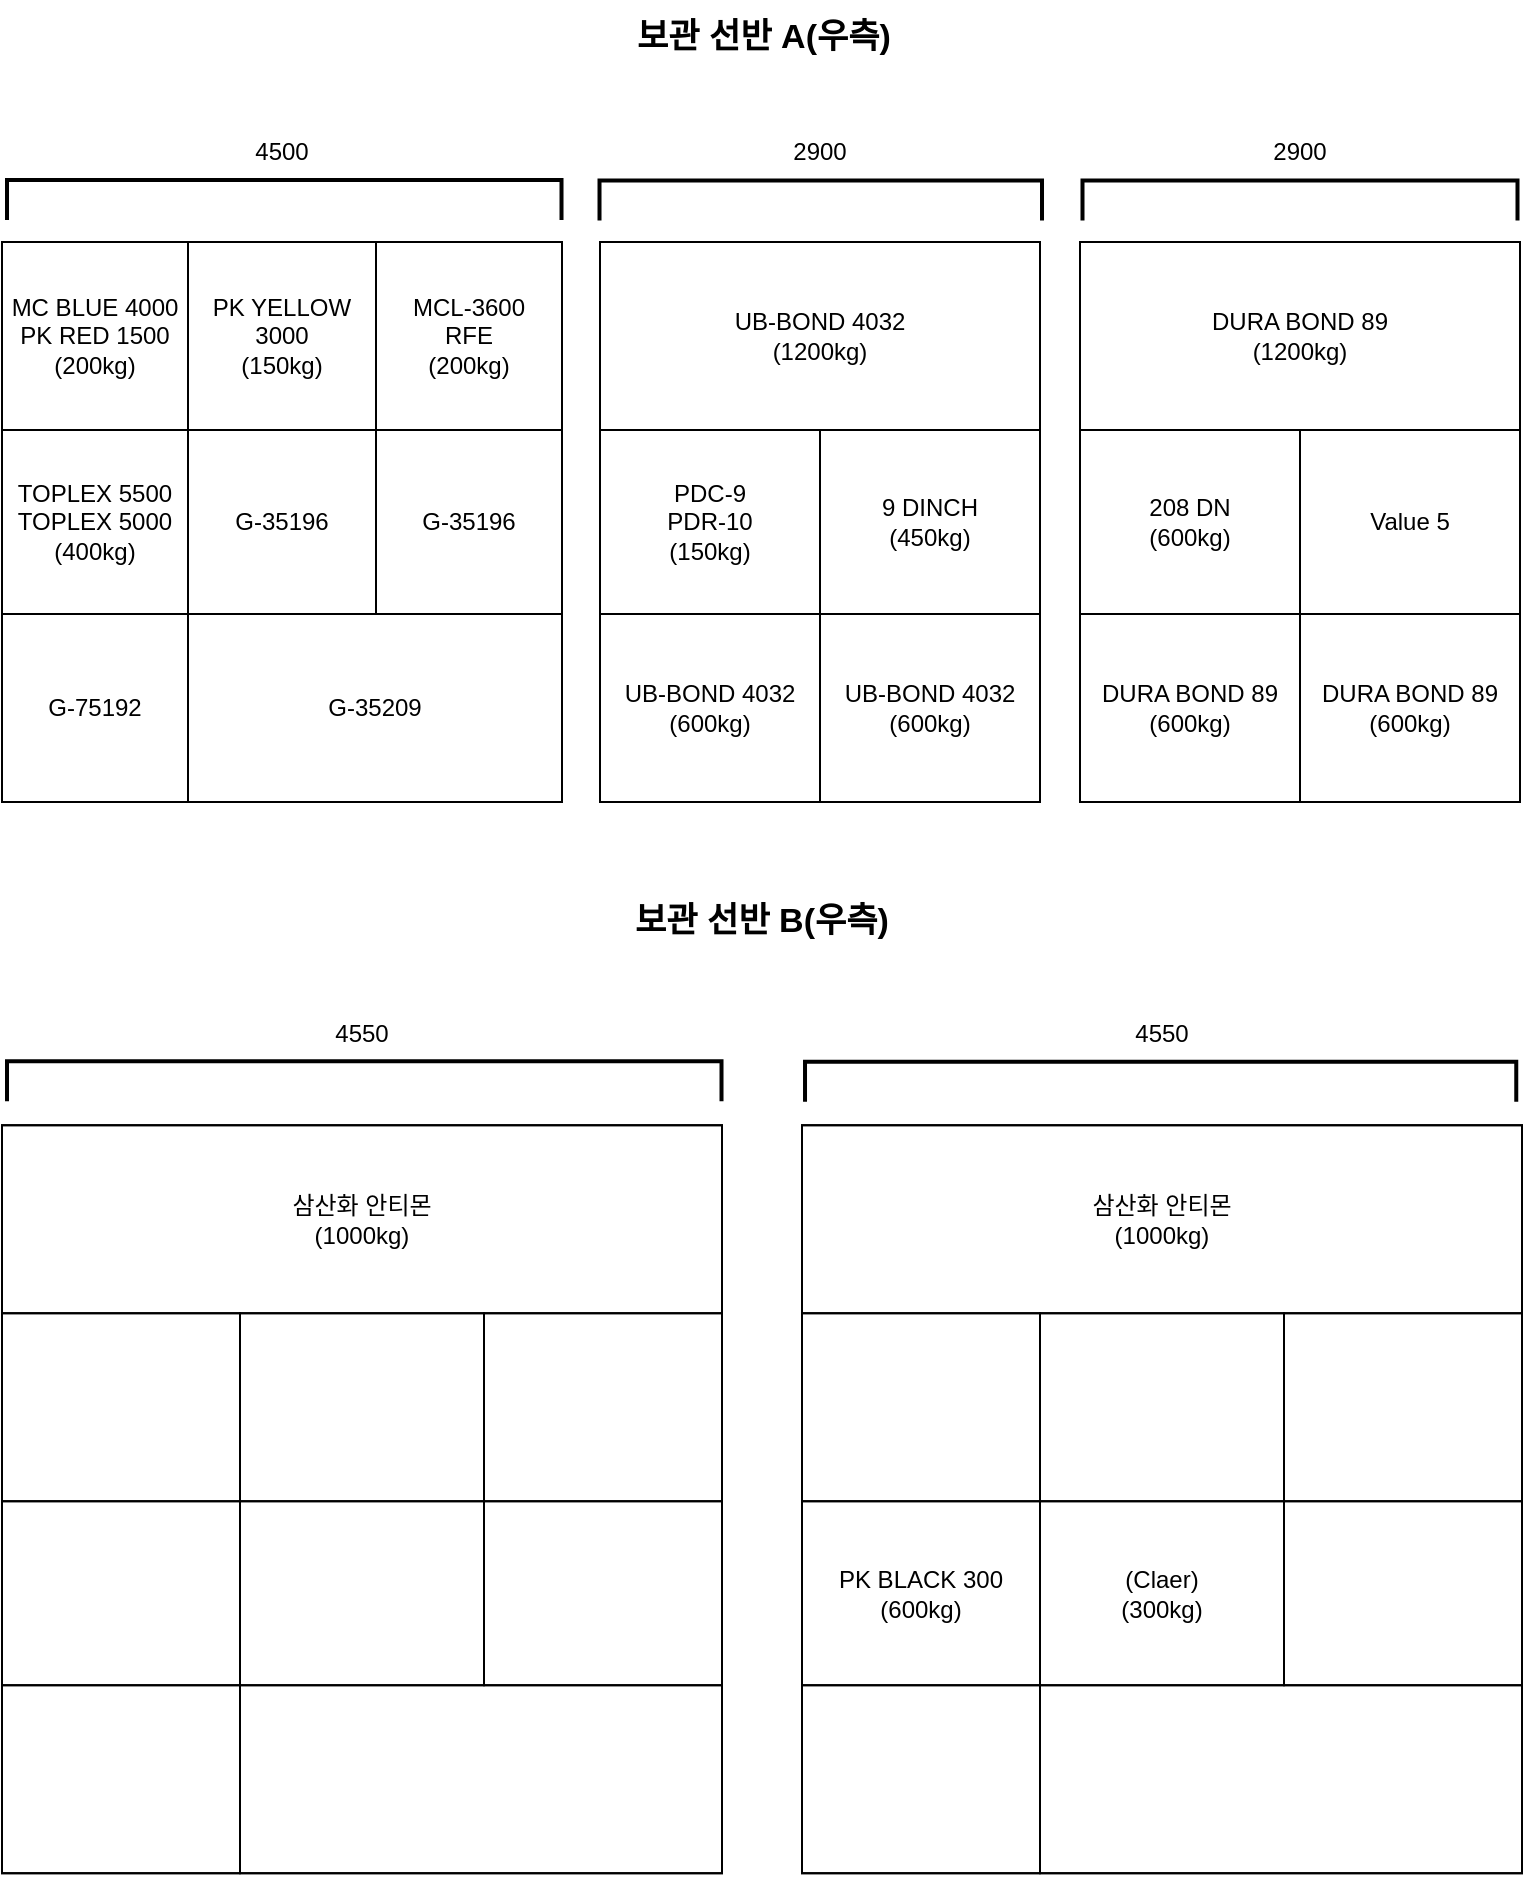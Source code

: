 <mxfile version="24.7.12">
  <diagram name="페이지-1" id="2k-115YmihfKEeZTkPXY">
    <mxGraphModel dx="2776" dy="1514" grid="1" gridSize="10" guides="1" tooltips="1" connect="1" arrows="1" fold="1" page="1" pageScale="1" pageWidth="827" pageHeight="1169" math="0" shadow="0">
      <root>
        <mxCell id="0" />
        <mxCell id="1" parent="0" />
        <mxCell id="xqzno1CENZPh4_Q-iw6u-2" value="" style="childLayout=tableLayout;recursiveResize=0;shadow=0;fillColor=none;" vertex="1" parent="1">
          <mxGeometry x="40" y="161" width="280" height="280" as="geometry" />
        </mxCell>
        <mxCell id="xqzno1CENZPh4_Q-iw6u-3" value="" style="shape=tableRow;horizontal=0;startSize=0;swimlaneHead=0;swimlaneBody=0;top=0;left=0;bottom=0;right=0;dropTarget=0;collapsible=0;recursiveResize=0;expand=0;fontStyle=0;fillColor=none;strokeColor=inherit;" vertex="1" parent="xqzno1CENZPh4_Q-iw6u-2">
          <mxGeometry width="280" height="94" as="geometry" />
        </mxCell>
        <mxCell id="xqzno1CENZPh4_Q-iw6u-4" value="MC BLUE 4000&lt;div&gt;PK RED 1500&lt;/div&gt;&lt;div&gt;(200kg)&lt;/div&gt;" style="connectable=0;recursiveResize=0;strokeColor=inherit;fillColor=none;align=center;whiteSpace=wrap;html=1;" vertex="1" parent="xqzno1CENZPh4_Q-iw6u-3">
          <mxGeometry width="93" height="94" as="geometry">
            <mxRectangle width="93" height="94" as="alternateBounds" />
          </mxGeometry>
        </mxCell>
        <mxCell id="xqzno1CENZPh4_Q-iw6u-5" value="PK YELLOW 3000&lt;div&gt;(150kg)&lt;/div&gt;" style="connectable=0;recursiveResize=0;strokeColor=inherit;fillColor=none;align=center;whiteSpace=wrap;html=1;" vertex="1" parent="xqzno1CENZPh4_Q-iw6u-3">
          <mxGeometry x="93" width="94" height="94" as="geometry">
            <mxRectangle width="94" height="94" as="alternateBounds" />
          </mxGeometry>
        </mxCell>
        <mxCell id="xqzno1CENZPh4_Q-iw6u-6" value="MCL-3600&lt;div&gt;RFE&lt;/div&gt;&lt;div&gt;(200kg)&lt;/div&gt;" style="connectable=0;recursiveResize=0;strokeColor=inherit;fillColor=none;align=center;whiteSpace=wrap;html=1;" vertex="1" parent="xqzno1CENZPh4_Q-iw6u-3">
          <mxGeometry x="187" width="93" height="94" as="geometry">
            <mxRectangle width="93" height="94" as="alternateBounds" />
          </mxGeometry>
        </mxCell>
        <mxCell id="xqzno1CENZPh4_Q-iw6u-7" style="shape=tableRow;horizontal=0;startSize=0;swimlaneHead=0;swimlaneBody=0;top=0;left=0;bottom=0;right=0;dropTarget=0;collapsible=0;recursiveResize=0;expand=0;fontStyle=0;fillColor=none;strokeColor=inherit;" vertex="1" parent="xqzno1CENZPh4_Q-iw6u-2">
          <mxGeometry y="94" width="280" height="92" as="geometry" />
        </mxCell>
        <mxCell id="xqzno1CENZPh4_Q-iw6u-8" value="TOPLEX 5500&lt;div&gt;TOPLEX 5000&lt;/div&gt;&lt;div&gt;(400kg)&lt;/div&gt;" style="connectable=0;recursiveResize=0;strokeColor=inherit;fillColor=none;align=center;whiteSpace=wrap;html=1;" vertex="1" parent="xqzno1CENZPh4_Q-iw6u-7">
          <mxGeometry width="93" height="92" as="geometry">
            <mxRectangle width="93" height="92" as="alternateBounds" />
          </mxGeometry>
        </mxCell>
        <mxCell id="xqzno1CENZPh4_Q-iw6u-9" value="G-35196" style="connectable=0;recursiveResize=0;strokeColor=inherit;fillColor=none;align=center;whiteSpace=wrap;html=1;" vertex="1" parent="xqzno1CENZPh4_Q-iw6u-7">
          <mxGeometry x="93" width="94" height="92" as="geometry">
            <mxRectangle width="94" height="92" as="alternateBounds" />
          </mxGeometry>
        </mxCell>
        <mxCell id="xqzno1CENZPh4_Q-iw6u-10" value="G-35196" style="connectable=0;recursiveResize=0;strokeColor=inherit;fillColor=none;align=center;whiteSpace=wrap;html=1;" vertex="1" parent="xqzno1CENZPh4_Q-iw6u-7">
          <mxGeometry x="187" width="93" height="92" as="geometry">
            <mxRectangle width="93" height="92" as="alternateBounds" />
          </mxGeometry>
        </mxCell>
        <mxCell id="xqzno1CENZPh4_Q-iw6u-11" style="shape=tableRow;horizontal=0;startSize=0;swimlaneHead=0;swimlaneBody=0;top=0;left=0;bottom=0;right=0;dropTarget=0;collapsible=0;recursiveResize=0;expand=0;fontStyle=0;fillColor=none;strokeColor=inherit;" vertex="1" parent="xqzno1CENZPh4_Q-iw6u-2">
          <mxGeometry y="186" width="280" height="94" as="geometry" />
        </mxCell>
        <mxCell id="xqzno1CENZPh4_Q-iw6u-12" value="G-75192" style="connectable=0;recursiveResize=0;strokeColor=inherit;fillColor=none;align=center;whiteSpace=wrap;html=1;" vertex="1" parent="xqzno1CENZPh4_Q-iw6u-11">
          <mxGeometry width="93" height="94" as="geometry">
            <mxRectangle width="93" height="94" as="alternateBounds" />
          </mxGeometry>
        </mxCell>
        <mxCell id="xqzno1CENZPh4_Q-iw6u-13" value="G-35209" style="connectable=0;recursiveResize=0;strokeColor=inherit;fillColor=none;align=center;whiteSpace=wrap;html=1;rowspan=1;colspan=2;" vertex="1" parent="xqzno1CENZPh4_Q-iw6u-11">
          <mxGeometry x="93" width="187" height="94" as="geometry">
            <mxRectangle width="94" height="94" as="alternateBounds" />
          </mxGeometry>
        </mxCell>
        <mxCell id="xqzno1CENZPh4_Q-iw6u-14" value="Value 9" style="connectable=0;recursiveResize=0;strokeColor=inherit;fillColor=none;align=center;whiteSpace=wrap;html=1;" vertex="1" visible="0" parent="xqzno1CENZPh4_Q-iw6u-11">
          <mxGeometry x="187" width="93" height="94" as="geometry">
            <mxRectangle width="93" height="94" as="alternateBounds" />
          </mxGeometry>
        </mxCell>
        <mxCell id="xqzno1CENZPh4_Q-iw6u-35" value="" style="childLayout=tableLayout;recursiveResize=0;shadow=0;fillColor=none;" vertex="1" parent="1">
          <mxGeometry x="339" y="161" width="220" height="280" as="geometry" />
        </mxCell>
        <mxCell id="xqzno1CENZPh4_Q-iw6u-36" value="" style="shape=tableRow;horizontal=0;startSize=0;swimlaneHead=0;swimlaneBody=0;top=0;left=0;bottom=0;right=0;dropTarget=0;collapsible=0;recursiveResize=0;expand=0;fontStyle=0;fillColor=none;strokeColor=inherit;" vertex="1" parent="xqzno1CENZPh4_Q-iw6u-35">
          <mxGeometry width="220" height="94" as="geometry" />
        </mxCell>
        <mxCell id="xqzno1CENZPh4_Q-iw6u-37" value="UB-BOND 4032&lt;div&gt;(1200kg)&lt;/div&gt;" style="connectable=0;recursiveResize=0;strokeColor=inherit;fillColor=none;align=center;whiteSpace=wrap;html=1;rowspan=1;colspan=2;" vertex="1" parent="xqzno1CENZPh4_Q-iw6u-36">
          <mxGeometry width="220" height="94" as="geometry">
            <mxRectangle width="110" height="94" as="alternateBounds" />
          </mxGeometry>
        </mxCell>
        <mxCell id="xqzno1CENZPh4_Q-iw6u-38" value="Value 2" style="connectable=0;recursiveResize=0;strokeColor=inherit;fillColor=none;align=center;whiteSpace=wrap;html=1;" vertex="1" visible="0" parent="xqzno1CENZPh4_Q-iw6u-36">
          <mxGeometry x="110" width="110" height="94" as="geometry">
            <mxRectangle width="110" height="94" as="alternateBounds" />
          </mxGeometry>
        </mxCell>
        <mxCell id="xqzno1CENZPh4_Q-iw6u-40" style="shape=tableRow;horizontal=0;startSize=0;swimlaneHead=0;swimlaneBody=0;top=0;left=0;bottom=0;right=0;dropTarget=0;collapsible=0;recursiveResize=0;expand=0;fontStyle=0;fillColor=none;strokeColor=inherit;" vertex="1" parent="xqzno1CENZPh4_Q-iw6u-35">
          <mxGeometry y="94" width="220" height="92" as="geometry" />
        </mxCell>
        <mxCell id="xqzno1CENZPh4_Q-iw6u-41" value="PDC-9&lt;div&gt;PDR-10&lt;/div&gt;&lt;div&gt;(150kg)&lt;/div&gt;" style="connectable=0;recursiveResize=0;strokeColor=inherit;fillColor=none;align=center;whiteSpace=wrap;html=1;" vertex="1" parent="xqzno1CENZPh4_Q-iw6u-40">
          <mxGeometry width="110" height="92" as="geometry">
            <mxRectangle width="110" height="92" as="alternateBounds" />
          </mxGeometry>
        </mxCell>
        <mxCell id="xqzno1CENZPh4_Q-iw6u-42" value="9 DINCH&lt;div&gt;(450kg)&lt;/div&gt;" style="connectable=0;recursiveResize=0;strokeColor=inherit;fillColor=none;align=center;whiteSpace=wrap;html=1;" vertex="1" parent="xqzno1CENZPh4_Q-iw6u-40">
          <mxGeometry x="110" width="110" height="92" as="geometry">
            <mxRectangle width="110" height="92" as="alternateBounds" />
          </mxGeometry>
        </mxCell>
        <mxCell id="xqzno1CENZPh4_Q-iw6u-44" style="shape=tableRow;horizontal=0;startSize=0;swimlaneHead=0;swimlaneBody=0;top=0;left=0;bottom=0;right=0;dropTarget=0;collapsible=0;recursiveResize=0;expand=0;fontStyle=0;fillColor=none;strokeColor=inherit;" vertex="1" parent="xqzno1CENZPh4_Q-iw6u-35">
          <mxGeometry y="186" width="220" height="94" as="geometry" />
        </mxCell>
        <mxCell id="xqzno1CENZPh4_Q-iw6u-45" value="UB-BOND 4032&lt;div&gt;(600kg)&lt;/div&gt;" style="connectable=0;recursiveResize=0;strokeColor=inherit;fillColor=none;align=center;whiteSpace=wrap;html=1;" vertex="1" parent="xqzno1CENZPh4_Q-iw6u-44">
          <mxGeometry width="110" height="94" as="geometry">
            <mxRectangle width="110" height="94" as="alternateBounds" />
          </mxGeometry>
        </mxCell>
        <mxCell id="xqzno1CENZPh4_Q-iw6u-46" value="UB-BOND 4032&lt;div&gt;(600kg)&lt;/div&gt;" style="connectable=0;recursiveResize=0;strokeColor=inherit;fillColor=none;align=center;whiteSpace=wrap;html=1;" vertex="1" parent="xqzno1CENZPh4_Q-iw6u-44">
          <mxGeometry x="110" width="110" height="94" as="geometry">
            <mxRectangle width="110" height="94" as="alternateBounds" />
          </mxGeometry>
        </mxCell>
        <mxCell id="xqzno1CENZPh4_Q-iw6u-48" value="" style="childLayout=tableLayout;recursiveResize=0;shadow=0;fillColor=none;" vertex="1" parent="1">
          <mxGeometry x="579" y="161" width="220" height="280" as="geometry" />
        </mxCell>
        <mxCell id="xqzno1CENZPh4_Q-iw6u-49" value="" style="shape=tableRow;horizontal=0;startSize=0;swimlaneHead=0;swimlaneBody=0;top=0;left=0;bottom=0;right=0;dropTarget=0;collapsible=0;recursiveResize=0;expand=0;fontStyle=0;fillColor=none;strokeColor=inherit;" vertex="1" parent="xqzno1CENZPh4_Q-iw6u-48">
          <mxGeometry width="220" height="94" as="geometry" />
        </mxCell>
        <mxCell id="xqzno1CENZPh4_Q-iw6u-50" value="DURA BOND 89&lt;div&gt;(1200kg)&lt;/div&gt;" style="connectable=0;recursiveResize=0;strokeColor=inherit;fillColor=none;align=center;whiteSpace=wrap;html=1;rowspan=1;colspan=2;" vertex="1" parent="xqzno1CENZPh4_Q-iw6u-49">
          <mxGeometry width="220" height="94" as="geometry">
            <mxRectangle width="110" height="94" as="alternateBounds" />
          </mxGeometry>
        </mxCell>
        <mxCell id="xqzno1CENZPh4_Q-iw6u-51" value="Value 2" style="connectable=0;recursiveResize=0;strokeColor=inherit;fillColor=none;align=center;whiteSpace=wrap;html=1;" vertex="1" visible="0" parent="xqzno1CENZPh4_Q-iw6u-49">
          <mxGeometry x="110" width="110" height="94" as="geometry">
            <mxRectangle width="110" height="94" as="alternateBounds" />
          </mxGeometry>
        </mxCell>
        <mxCell id="xqzno1CENZPh4_Q-iw6u-52" style="shape=tableRow;horizontal=0;startSize=0;swimlaneHead=0;swimlaneBody=0;top=0;left=0;bottom=0;right=0;dropTarget=0;collapsible=0;recursiveResize=0;expand=0;fontStyle=0;fillColor=none;strokeColor=inherit;" vertex="1" parent="xqzno1CENZPh4_Q-iw6u-48">
          <mxGeometry y="94" width="220" height="92" as="geometry" />
        </mxCell>
        <mxCell id="xqzno1CENZPh4_Q-iw6u-53" value="208 DN&lt;div&gt;(600kg)&lt;/div&gt;" style="connectable=0;recursiveResize=0;strokeColor=inherit;fillColor=none;align=center;whiteSpace=wrap;html=1;" vertex="1" parent="xqzno1CENZPh4_Q-iw6u-52">
          <mxGeometry width="110" height="92" as="geometry">
            <mxRectangle width="110" height="92" as="alternateBounds" />
          </mxGeometry>
        </mxCell>
        <mxCell id="xqzno1CENZPh4_Q-iw6u-54" value="Value 5" style="connectable=0;recursiveResize=0;strokeColor=inherit;fillColor=none;align=center;whiteSpace=wrap;html=1;" vertex="1" parent="xqzno1CENZPh4_Q-iw6u-52">
          <mxGeometry x="110" width="110" height="92" as="geometry">
            <mxRectangle width="110" height="92" as="alternateBounds" />
          </mxGeometry>
        </mxCell>
        <mxCell id="xqzno1CENZPh4_Q-iw6u-55" style="shape=tableRow;horizontal=0;startSize=0;swimlaneHead=0;swimlaneBody=0;top=0;left=0;bottom=0;right=0;dropTarget=0;collapsible=0;recursiveResize=0;expand=0;fontStyle=0;fillColor=none;strokeColor=inherit;" vertex="1" parent="xqzno1CENZPh4_Q-iw6u-48">
          <mxGeometry y="186" width="220" height="94" as="geometry" />
        </mxCell>
        <mxCell id="xqzno1CENZPh4_Q-iw6u-56" value="DURA BOND 89&lt;div&gt;(600kg)&lt;/div&gt;" style="connectable=0;recursiveResize=0;strokeColor=inherit;fillColor=none;align=center;whiteSpace=wrap;html=1;" vertex="1" parent="xqzno1CENZPh4_Q-iw6u-55">
          <mxGeometry width="110" height="94" as="geometry">
            <mxRectangle width="110" height="94" as="alternateBounds" />
          </mxGeometry>
        </mxCell>
        <mxCell id="xqzno1CENZPh4_Q-iw6u-57" value="DURA BOND 89&lt;div&gt;(600kg)&lt;/div&gt;" style="connectable=0;recursiveResize=0;strokeColor=inherit;fillColor=none;align=center;whiteSpace=wrap;html=1;" vertex="1" parent="xqzno1CENZPh4_Q-iw6u-55">
          <mxGeometry x="110" width="110" height="94" as="geometry">
            <mxRectangle width="110" height="94" as="alternateBounds" />
          </mxGeometry>
        </mxCell>
        <mxCell id="xqzno1CENZPh4_Q-iw6u-59" value="" style="strokeWidth=2;html=1;shape=mxgraph.flowchart.annotation_1;align=left;pointerEvents=1;rotation=90;" vertex="1" parent="1">
          <mxGeometry x="171.13" y="1.38" width="20" height="277.25" as="geometry" />
        </mxCell>
        <mxCell id="xqzno1CENZPh4_Q-iw6u-60" value="" style="strokeWidth=2;html=1;shape=mxgraph.flowchart.annotation_1;align=left;pointerEvents=1;rotation=90;" vertex="1" parent="1">
          <mxGeometry x="439.38" y="29.63" width="20" height="221.25" as="geometry" />
        </mxCell>
        <mxCell id="xqzno1CENZPh4_Q-iw6u-61" value="" style="strokeWidth=2;html=1;shape=mxgraph.flowchart.annotation_1;align=left;pointerEvents=1;rotation=90;" vertex="1" parent="1">
          <mxGeometry x="679" y="31.5" width="20" height="217.5" as="geometry" />
        </mxCell>
        <mxCell id="xqzno1CENZPh4_Q-iw6u-62" value="4500" style="text;html=1;align=center;verticalAlign=middle;whiteSpace=wrap;rounded=0;" vertex="1" parent="1">
          <mxGeometry x="150" y="101" width="60" height="30" as="geometry" />
        </mxCell>
        <mxCell id="xqzno1CENZPh4_Q-iw6u-63" value="2900" style="text;html=1;align=center;verticalAlign=middle;whiteSpace=wrap;rounded=0;" vertex="1" parent="1">
          <mxGeometry x="419" y="101" width="60" height="30" as="geometry" />
        </mxCell>
        <mxCell id="xqzno1CENZPh4_Q-iw6u-66" value="2900" style="text;html=1;align=center;verticalAlign=middle;whiteSpace=wrap;rounded=0;" vertex="1" parent="1">
          <mxGeometry x="659" y="101" width="60" height="30" as="geometry" />
        </mxCell>
        <mxCell id="xqzno1CENZPh4_Q-iw6u-70" value="보관 선반 A(우측)" style="text;html=1;align=center;verticalAlign=middle;whiteSpace=wrap;rounded=0;fontStyle=1;fontSize=17;" vertex="1" parent="1">
          <mxGeometry x="320" y="40" width="202" height="38" as="geometry" />
        </mxCell>
        <mxCell id="xqzno1CENZPh4_Q-iw6u-111" value="" style="childLayout=tableLayout;recursiveResize=0;shadow=0;fillColor=none;" vertex="1" parent="1">
          <mxGeometry x="40" y="602.62" width="360" height="374" as="geometry" />
        </mxCell>
        <mxCell id="xqzno1CENZPh4_Q-iw6u-151" style="shape=tableRow;horizontal=0;startSize=0;swimlaneHead=0;swimlaneBody=0;top=0;left=0;bottom=0;right=0;dropTarget=0;collapsible=0;recursiveResize=0;expand=0;fontStyle=0;fillColor=none;strokeColor=inherit;" vertex="1" parent="xqzno1CENZPh4_Q-iw6u-111">
          <mxGeometry width="360" height="94" as="geometry" />
        </mxCell>
        <mxCell id="xqzno1CENZPh4_Q-iw6u-152" value="삼산화 안티몬&lt;br&gt;(1000kg)" style="connectable=0;recursiveResize=0;strokeColor=inherit;fillColor=none;align=center;whiteSpace=wrap;html=1;rowspan=1;colspan=3;" vertex="1" parent="xqzno1CENZPh4_Q-iw6u-151">
          <mxGeometry width="360" height="94" as="geometry">
            <mxRectangle width="119" height="94" as="alternateBounds" />
          </mxGeometry>
        </mxCell>
        <mxCell id="xqzno1CENZPh4_Q-iw6u-153" style="connectable=0;recursiveResize=0;strokeColor=inherit;fillColor=none;align=center;whiteSpace=wrap;html=1;" vertex="1" visible="0" parent="xqzno1CENZPh4_Q-iw6u-151">
          <mxGeometry x="119" width="122" height="94" as="geometry">
            <mxRectangle width="122" height="94" as="alternateBounds" />
          </mxGeometry>
        </mxCell>
        <mxCell id="xqzno1CENZPh4_Q-iw6u-154" style="connectable=0;recursiveResize=0;strokeColor=inherit;fillColor=none;align=center;whiteSpace=wrap;html=1;" vertex="1" visible="0" parent="xqzno1CENZPh4_Q-iw6u-151">
          <mxGeometry x="241" width="119" height="94" as="geometry">
            <mxRectangle width="119" height="94" as="alternateBounds" />
          </mxGeometry>
        </mxCell>
        <mxCell id="xqzno1CENZPh4_Q-iw6u-112" value="" style="shape=tableRow;horizontal=0;startSize=0;swimlaneHead=0;swimlaneBody=0;top=0;left=0;bottom=0;right=0;dropTarget=0;collapsible=0;recursiveResize=0;expand=0;fontStyle=0;fillColor=none;strokeColor=inherit;" vertex="1" parent="xqzno1CENZPh4_Q-iw6u-111">
          <mxGeometry y="94" width="360" height="94" as="geometry" />
        </mxCell>
        <mxCell id="xqzno1CENZPh4_Q-iw6u-113" value="" style="connectable=0;recursiveResize=0;strokeColor=inherit;fillColor=none;align=center;whiteSpace=wrap;html=1;" vertex="1" parent="xqzno1CENZPh4_Q-iw6u-112">
          <mxGeometry width="119" height="94" as="geometry">
            <mxRectangle width="119" height="94" as="alternateBounds" />
          </mxGeometry>
        </mxCell>
        <mxCell id="xqzno1CENZPh4_Q-iw6u-114" value="" style="connectable=0;recursiveResize=0;strokeColor=inherit;fillColor=none;align=center;whiteSpace=wrap;html=1;" vertex="1" parent="xqzno1CENZPh4_Q-iw6u-112">
          <mxGeometry x="119" width="122" height="94" as="geometry">
            <mxRectangle width="122" height="94" as="alternateBounds" />
          </mxGeometry>
        </mxCell>
        <mxCell id="xqzno1CENZPh4_Q-iw6u-115" value="" style="connectable=0;recursiveResize=0;strokeColor=inherit;fillColor=none;align=center;whiteSpace=wrap;html=1;" vertex="1" parent="xqzno1CENZPh4_Q-iw6u-112">
          <mxGeometry x="241" width="119" height="94" as="geometry">
            <mxRectangle width="119" height="94" as="alternateBounds" />
          </mxGeometry>
        </mxCell>
        <mxCell id="xqzno1CENZPh4_Q-iw6u-116" style="shape=tableRow;horizontal=0;startSize=0;swimlaneHead=0;swimlaneBody=0;top=0;left=0;bottom=0;right=0;dropTarget=0;collapsible=0;recursiveResize=0;expand=0;fontStyle=0;fillColor=none;strokeColor=inherit;" vertex="1" parent="xqzno1CENZPh4_Q-iw6u-111">
          <mxGeometry y="188" width="360" height="92" as="geometry" />
        </mxCell>
        <mxCell id="xqzno1CENZPh4_Q-iw6u-117" value="" style="connectable=0;recursiveResize=0;strokeColor=inherit;fillColor=none;align=center;whiteSpace=wrap;html=1;" vertex="1" parent="xqzno1CENZPh4_Q-iw6u-116">
          <mxGeometry width="119" height="92" as="geometry">
            <mxRectangle width="119" height="92" as="alternateBounds" />
          </mxGeometry>
        </mxCell>
        <mxCell id="xqzno1CENZPh4_Q-iw6u-118" value="" style="connectable=0;recursiveResize=0;strokeColor=inherit;fillColor=none;align=center;whiteSpace=wrap;html=1;" vertex="1" parent="xqzno1CENZPh4_Q-iw6u-116">
          <mxGeometry x="119" width="122" height="92" as="geometry">
            <mxRectangle width="122" height="92" as="alternateBounds" />
          </mxGeometry>
        </mxCell>
        <mxCell id="xqzno1CENZPh4_Q-iw6u-119" value="" style="connectable=0;recursiveResize=0;strokeColor=inherit;fillColor=none;align=center;whiteSpace=wrap;html=1;" vertex="1" parent="xqzno1CENZPh4_Q-iw6u-116">
          <mxGeometry x="241" width="119" height="92" as="geometry">
            <mxRectangle width="119" height="92" as="alternateBounds" />
          </mxGeometry>
        </mxCell>
        <mxCell id="xqzno1CENZPh4_Q-iw6u-120" style="shape=tableRow;horizontal=0;startSize=0;swimlaneHead=0;swimlaneBody=0;top=0;left=0;bottom=0;right=0;dropTarget=0;collapsible=0;recursiveResize=0;expand=0;fontStyle=0;fillColor=none;strokeColor=inherit;" vertex="1" parent="xqzno1CENZPh4_Q-iw6u-111">
          <mxGeometry y="280" width="360" height="94" as="geometry" />
        </mxCell>
        <mxCell id="xqzno1CENZPh4_Q-iw6u-121" value="" style="connectable=0;recursiveResize=0;strokeColor=inherit;fillColor=none;align=center;whiteSpace=wrap;html=1;" vertex="1" parent="xqzno1CENZPh4_Q-iw6u-120">
          <mxGeometry width="119" height="94" as="geometry">
            <mxRectangle width="119" height="94" as="alternateBounds" />
          </mxGeometry>
        </mxCell>
        <mxCell id="xqzno1CENZPh4_Q-iw6u-122" value="" style="connectable=0;recursiveResize=0;strokeColor=inherit;fillColor=none;align=center;whiteSpace=wrap;html=1;rowspan=1;colspan=2;" vertex="1" parent="xqzno1CENZPh4_Q-iw6u-120">
          <mxGeometry x="119" width="241" height="94" as="geometry">
            <mxRectangle width="122" height="94" as="alternateBounds" />
          </mxGeometry>
        </mxCell>
        <mxCell id="xqzno1CENZPh4_Q-iw6u-123" value="Value 9" style="connectable=0;recursiveResize=0;strokeColor=inherit;fillColor=none;align=center;whiteSpace=wrap;html=1;" vertex="1" visible="0" parent="xqzno1CENZPh4_Q-iw6u-120">
          <mxGeometry x="241" width="119" height="94" as="geometry">
            <mxRectangle width="119" height="94" as="alternateBounds" />
          </mxGeometry>
        </mxCell>
        <mxCell id="xqzno1CENZPh4_Q-iw6u-144" value="" style="strokeWidth=2;html=1;shape=mxgraph.flowchart.annotation_1;align=left;pointerEvents=1;rotation=90;" vertex="1" parent="1">
          <mxGeometry x="211.13" y="402" width="20" height="357.25" as="geometry" />
        </mxCell>
        <mxCell id="xqzno1CENZPh4_Q-iw6u-145" value="" style="strokeWidth=2;html=1;shape=mxgraph.flowchart.annotation_1;align=left;pointerEvents=1;rotation=90;" vertex="1" parent="1">
          <mxGeometry x="609.32" y="403.06" width="20" height="355.62" as="geometry" />
        </mxCell>
        <mxCell id="xqzno1CENZPh4_Q-iw6u-147" value="4550" style="text;html=1;align=center;verticalAlign=middle;whiteSpace=wrap;rounded=0;" vertex="1" parent="1">
          <mxGeometry x="190" y="541.62" width="60" height="30" as="geometry" />
        </mxCell>
        <mxCell id="xqzno1CENZPh4_Q-iw6u-148" value="4550" style="text;html=1;align=center;verticalAlign=middle;whiteSpace=wrap;rounded=0;" vertex="1" parent="1">
          <mxGeometry x="590" y="541.62" width="60" height="30" as="geometry" />
        </mxCell>
        <mxCell id="xqzno1CENZPh4_Q-iw6u-150" value="보관 선반 B(우측)" style="text;html=1;align=center;verticalAlign=middle;whiteSpace=wrap;rounded=0;fontStyle=1;fontSize=17;" vertex="1" parent="1">
          <mxGeometry x="321" y="481.62" width="198" height="38" as="geometry" />
        </mxCell>
        <mxCell id="xqzno1CENZPh4_Q-iw6u-158" value="" style="childLayout=tableLayout;recursiveResize=0;shadow=0;fillColor=none;" vertex="1" parent="1">
          <mxGeometry x="440" y="602.62" width="360" height="374" as="geometry" />
        </mxCell>
        <mxCell id="xqzno1CENZPh4_Q-iw6u-159" style="shape=tableRow;horizontal=0;startSize=0;swimlaneHead=0;swimlaneBody=0;top=0;left=0;bottom=0;right=0;dropTarget=0;collapsible=0;recursiveResize=0;expand=0;fontStyle=0;fillColor=none;strokeColor=inherit;" vertex="1" parent="xqzno1CENZPh4_Q-iw6u-158">
          <mxGeometry width="360" height="94" as="geometry" />
        </mxCell>
        <mxCell id="xqzno1CENZPh4_Q-iw6u-160" value="삼산화 안티몬&lt;br&gt;(1000kg)" style="connectable=0;recursiveResize=0;strokeColor=inherit;fillColor=none;align=center;whiteSpace=wrap;html=1;rowspan=1;colspan=3;" vertex="1" parent="xqzno1CENZPh4_Q-iw6u-159">
          <mxGeometry width="360" height="94" as="geometry">
            <mxRectangle width="119" height="94" as="alternateBounds" />
          </mxGeometry>
        </mxCell>
        <mxCell id="xqzno1CENZPh4_Q-iw6u-161" style="connectable=0;recursiveResize=0;strokeColor=inherit;fillColor=none;align=center;whiteSpace=wrap;html=1;" vertex="1" visible="0" parent="xqzno1CENZPh4_Q-iw6u-159">
          <mxGeometry x="119" width="122" height="94" as="geometry">
            <mxRectangle width="122" height="94" as="alternateBounds" />
          </mxGeometry>
        </mxCell>
        <mxCell id="xqzno1CENZPh4_Q-iw6u-162" style="connectable=0;recursiveResize=0;strokeColor=inherit;fillColor=none;align=center;whiteSpace=wrap;html=1;" vertex="1" visible="0" parent="xqzno1CENZPh4_Q-iw6u-159">
          <mxGeometry x="241" width="119" height="94" as="geometry">
            <mxRectangle width="119" height="94" as="alternateBounds" />
          </mxGeometry>
        </mxCell>
        <mxCell id="xqzno1CENZPh4_Q-iw6u-163" value="" style="shape=tableRow;horizontal=0;startSize=0;swimlaneHead=0;swimlaneBody=0;top=0;left=0;bottom=0;right=0;dropTarget=0;collapsible=0;recursiveResize=0;expand=0;fontStyle=0;fillColor=none;strokeColor=inherit;" vertex="1" parent="xqzno1CENZPh4_Q-iw6u-158">
          <mxGeometry y="94" width="360" height="94" as="geometry" />
        </mxCell>
        <mxCell id="xqzno1CENZPh4_Q-iw6u-164" value="" style="connectable=0;recursiveResize=0;strokeColor=inherit;fillColor=none;align=center;whiteSpace=wrap;html=1;" vertex="1" parent="xqzno1CENZPh4_Q-iw6u-163">
          <mxGeometry width="119" height="94" as="geometry">
            <mxRectangle width="119" height="94" as="alternateBounds" />
          </mxGeometry>
        </mxCell>
        <mxCell id="xqzno1CENZPh4_Q-iw6u-165" value="" style="connectable=0;recursiveResize=0;strokeColor=inherit;fillColor=none;align=center;whiteSpace=wrap;html=1;" vertex="1" parent="xqzno1CENZPh4_Q-iw6u-163">
          <mxGeometry x="119" width="122" height="94" as="geometry">
            <mxRectangle width="122" height="94" as="alternateBounds" />
          </mxGeometry>
        </mxCell>
        <mxCell id="xqzno1CENZPh4_Q-iw6u-166" value="" style="connectable=0;recursiveResize=0;strokeColor=inherit;fillColor=none;align=center;whiteSpace=wrap;html=1;" vertex="1" parent="xqzno1CENZPh4_Q-iw6u-163">
          <mxGeometry x="241" width="119" height="94" as="geometry">
            <mxRectangle width="119" height="94" as="alternateBounds" />
          </mxGeometry>
        </mxCell>
        <mxCell id="xqzno1CENZPh4_Q-iw6u-167" style="shape=tableRow;horizontal=0;startSize=0;swimlaneHead=0;swimlaneBody=0;top=0;left=0;bottom=0;right=0;dropTarget=0;collapsible=0;recursiveResize=0;expand=0;fontStyle=0;fillColor=none;strokeColor=inherit;" vertex="1" parent="xqzno1CENZPh4_Q-iw6u-158">
          <mxGeometry y="188" width="360" height="92" as="geometry" />
        </mxCell>
        <mxCell id="xqzno1CENZPh4_Q-iw6u-168" value="PK BLACK 300&lt;div&gt;(600kg)&lt;/div&gt;" style="connectable=0;recursiveResize=0;strokeColor=inherit;fillColor=none;align=center;whiteSpace=wrap;html=1;" vertex="1" parent="xqzno1CENZPh4_Q-iw6u-167">
          <mxGeometry width="119" height="92" as="geometry">
            <mxRectangle width="119" height="92" as="alternateBounds" />
          </mxGeometry>
        </mxCell>
        <mxCell id="xqzno1CENZPh4_Q-iw6u-169" value="(Claer)&lt;div&gt;(300kg)&lt;/div&gt;" style="connectable=0;recursiveResize=0;strokeColor=inherit;fillColor=none;align=center;whiteSpace=wrap;html=1;" vertex="1" parent="xqzno1CENZPh4_Q-iw6u-167">
          <mxGeometry x="119" width="122" height="92" as="geometry">
            <mxRectangle width="122" height="92" as="alternateBounds" />
          </mxGeometry>
        </mxCell>
        <mxCell id="xqzno1CENZPh4_Q-iw6u-170" value="" style="connectable=0;recursiveResize=0;strokeColor=inherit;fillColor=none;align=center;whiteSpace=wrap;html=1;" vertex="1" parent="xqzno1CENZPh4_Q-iw6u-167">
          <mxGeometry x="241" width="119" height="92" as="geometry">
            <mxRectangle width="119" height="92" as="alternateBounds" />
          </mxGeometry>
        </mxCell>
        <mxCell id="xqzno1CENZPh4_Q-iw6u-171" style="shape=tableRow;horizontal=0;startSize=0;swimlaneHead=0;swimlaneBody=0;top=0;left=0;bottom=0;right=0;dropTarget=0;collapsible=0;recursiveResize=0;expand=0;fontStyle=0;fillColor=none;strokeColor=inherit;" vertex="1" parent="xqzno1CENZPh4_Q-iw6u-158">
          <mxGeometry y="280" width="360" height="94" as="geometry" />
        </mxCell>
        <mxCell id="xqzno1CENZPh4_Q-iw6u-172" value="" style="connectable=0;recursiveResize=0;strokeColor=inherit;fillColor=none;align=center;whiteSpace=wrap;html=1;" vertex="1" parent="xqzno1CENZPh4_Q-iw6u-171">
          <mxGeometry width="119" height="94" as="geometry">
            <mxRectangle width="119" height="94" as="alternateBounds" />
          </mxGeometry>
        </mxCell>
        <mxCell id="xqzno1CENZPh4_Q-iw6u-173" value="" style="connectable=0;recursiveResize=0;strokeColor=inherit;fillColor=none;align=center;whiteSpace=wrap;html=1;rowspan=1;colspan=2;" vertex="1" parent="xqzno1CENZPh4_Q-iw6u-171">
          <mxGeometry x="119" width="241" height="94" as="geometry">
            <mxRectangle width="122" height="94" as="alternateBounds" />
          </mxGeometry>
        </mxCell>
        <mxCell id="xqzno1CENZPh4_Q-iw6u-174" value="Value 9" style="connectable=0;recursiveResize=0;strokeColor=inherit;fillColor=none;align=center;whiteSpace=wrap;html=1;" vertex="1" visible="0" parent="xqzno1CENZPh4_Q-iw6u-171">
          <mxGeometry x="241" width="119" height="94" as="geometry">
            <mxRectangle width="119" height="94" as="alternateBounds" />
          </mxGeometry>
        </mxCell>
      </root>
    </mxGraphModel>
  </diagram>
</mxfile>
